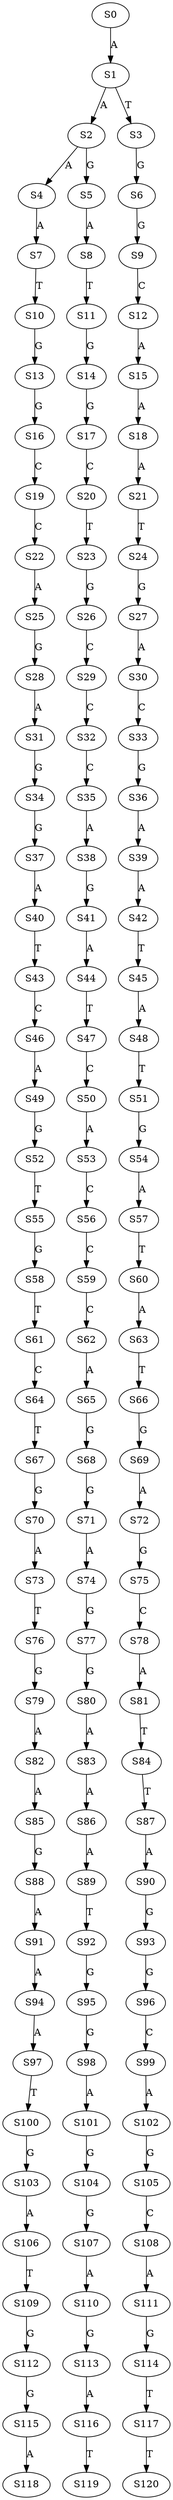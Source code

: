 strict digraph  {
	S0 -> S1 [ label = A ];
	S1 -> S2 [ label = A ];
	S1 -> S3 [ label = T ];
	S2 -> S4 [ label = A ];
	S2 -> S5 [ label = G ];
	S3 -> S6 [ label = G ];
	S4 -> S7 [ label = A ];
	S5 -> S8 [ label = A ];
	S6 -> S9 [ label = G ];
	S7 -> S10 [ label = T ];
	S8 -> S11 [ label = T ];
	S9 -> S12 [ label = C ];
	S10 -> S13 [ label = G ];
	S11 -> S14 [ label = G ];
	S12 -> S15 [ label = A ];
	S13 -> S16 [ label = G ];
	S14 -> S17 [ label = G ];
	S15 -> S18 [ label = A ];
	S16 -> S19 [ label = C ];
	S17 -> S20 [ label = C ];
	S18 -> S21 [ label = A ];
	S19 -> S22 [ label = C ];
	S20 -> S23 [ label = T ];
	S21 -> S24 [ label = T ];
	S22 -> S25 [ label = A ];
	S23 -> S26 [ label = G ];
	S24 -> S27 [ label = G ];
	S25 -> S28 [ label = G ];
	S26 -> S29 [ label = C ];
	S27 -> S30 [ label = A ];
	S28 -> S31 [ label = A ];
	S29 -> S32 [ label = C ];
	S30 -> S33 [ label = C ];
	S31 -> S34 [ label = G ];
	S32 -> S35 [ label = C ];
	S33 -> S36 [ label = G ];
	S34 -> S37 [ label = G ];
	S35 -> S38 [ label = A ];
	S36 -> S39 [ label = A ];
	S37 -> S40 [ label = A ];
	S38 -> S41 [ label = G ];
	S39 -> S42 [ label = A ];
	S40 -> S43 [ label = T ];
	S41 -> S44 [ label = A ];
	S42 -> S45 [ label = T ];
	S43 -> S46 [ label = C ];
	S44 -> S47 [ label = T ];
	S45 -> S48 [ label = A ];
	S46 -> S49 [ label = A ];
	S47 -> S50 [ label = C ];
	S48 -> S51 [ label = T ];
	S49 -> S52 [ label = G ];
	S50 -> S53 [ label = A ];
	S51 -> S54 [ label = G ];
	S52 -> S55 [ label = T ];
	S53 -> S56 [ label = C ];
	S54 -> S57 [ label = A ];
	S55 -> S58 [ label = G ];
	S56 -> S59 [ label = C ];
	S57 -> S60 [ label = T ];
	S58 -> S61 [ label = T ];
	S59 -> S62 [ label = C ];
	S60 -> S63 [ label = A ];
	S61 -> S64 [ label = C ];
	S62 -> S65 [ label = A ];
	S63 -> S66 [ label = T ];
	S64 -> S67 [ label = T ];
	S65 -> S68 [ label = G ];
	S66 -> S69 [ label = G ];
	S67 -> S70 [ label = G ];
	S68 -> S71 [ label = G ];
	S69 -> S72 [ label = A ];
	S70 -> S73 [ label = A ];
	S71 -> S74 [ label = A ];
	S72 -> S75 [ label = G ];
	S73 -> S76 [ label = T ];
	S74 -> S77 [ label = G ];
	S75 -> S78 [ label = C ];
	S76 -> S79 [ label = G ];
	S77 -> S80 [ label = G ];
	S78 -> S81 [ label = A ];
	S79 -> S82 [ label = A ];
	S80 -> S83 [ label = A ];
	S81 -> S84 [ label = T ];
	S82 -> S85 [ label = A ];
	S83 -> S86 [ label = A ];
	S84 -> S87 [ label = T ];
	S85 -> S88 [ label = G ];
	S86 -> S89 [ label = A ];
	S87 -> S90 [ label = A ];
	S88 -> S91 [ label = A ];
	S89 -> S92 [ label = T ];
	S90 -> S93 [ label = G ];
	S91 -> S94 [ label = A ];
	S92 -> S95 [ label = G ];
	S93 -> S96 [ label = G ];
	S94 -> S97 [ label = A ];
	S95 -> S98 [ label = G ];
	S96 -> S99 [ label = C ];
	S97 -> S100 [ label = T ];
	S98 -> S101 [ label = A ];
	S99 -> S102 [ label = A ];
	S100 -> S103 [ label = G ];
	S101 -> S104 [ label = G ];
	S102 -> S105 [ label = G ];
	S103 -> S106 [ label = A ];
	S104 -> S107 [ label = G ];
	S105 -> S108 [ label = C ];
	S106 -> S109 [ label = T ];
	S107 -> S110 [ label = A ];
	S108 -> S111 [ label = A ];
	S109 -> S112 [ label = G ];
	S110 -> S113 [ label = G ];
	S111 -> S114 [ label = G ];
	S112 -> S115 [ label = G ];
	S113 -> S116 [ label = A ];
	S114 -> S117 [ label = T ];
	S115 -> S118 [ label = A ];
	S116 -> S119 [ label = T ];
	S117 -> S120 [ label = T ];
}
